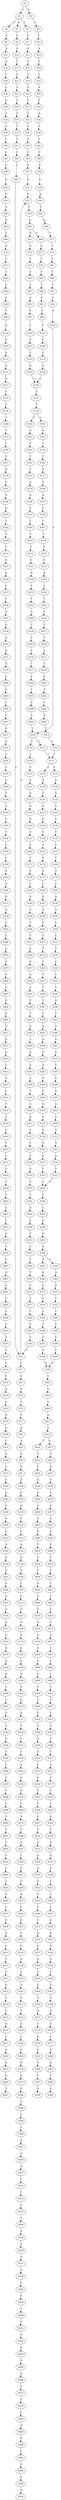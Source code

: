 strict digraph  {
	S0 -> S1 [ label = T ];
	S0 -> S2 [ label = C ];
	S1 -> S3 [ label = T ];
	S1 -> S4 [ label = C ];
	S1 -> S5 [ label = A ];
	S2 -> S6 [ label = T ];
	S3 -> S7 [ label = G ];
	S4 -> S8 [ label = C ];
	S5 -> S9 [ label = G ];
	S6 -> S10 [ label = T ];
	S7 -> S11 [ label = G ];
	S8 -> S12 [ label = A ];
	S9 -> S13 [ label = G ];
	S10 -> S14 [ label = A ];
	S11 -> S15 [ label = T ];
	S12 -> S16 [ label = A ];
	S13 -> S17 [ label = T ];
	S14 -> S18 [ label = T ];
	S15 -> S19 [ label = C ];
	S16 -> S20 [ label = C ];
	S17 -> S21 [ label = G ];
	S18 -> S22 [ label = T ];
	S19 -> S23 [ label = C ];
	S20 -> S24 [ label = C ];
	S21 -> S25 [ label = T ];
	S22 -> S26 [ label = A ];
	S23 -> S27 [ label = T ];
	S24 -> S28 [ label = G ];
	S25 -> S29 [ label = T ];
	S26 -> S30 [ label = T ];
	S27 -> S31 [ label = C ];
	S28 -> S32 [ label = C ];
	S29 -> S33 [ label = C ];
	S30 -> S34 [ label = A ];
	S31 -> S35 [ label = T ];
	S32 -> S36 [ label = C ];
	S33 -> S37 [ label = T ];
	S34 -> S38 [ label = T ];
	S35 -> S39 [ label = T ];
	S36 -> S40 [ label = T ];
	S37 -> S41 [ label = T ];
	S38 -> S42 [ label = T ];
	S39 -> S43 [ label = C ];
	S40 -> S44 [ label = C ];
	S41 -> S45 [ label = C ];
	S42 -> S46 [ label = C ];
	S43 -> S47 [ label = C ];
	S44 -> S48 [ label = C ];
	S45 -> S49 [ label = C ];
	S46 -> S50 [ label = G ];
	S47 -> S51 [ label = G ];
	S48 -> S52 [ label = A ];
	S49 -> S53 [ label = G ];
	S50 -> S54 [ label = G ];
	S51 -> S55 [ label = G ];
	S52 -> S56 [ label = C ];
	S53 -> S57 [ label = C ];
	S53 -> S55 [ label = G ];
	S54 -> S58 [ label = A ];
	S55 -> S59 [ label = T ];
	S56 -> S60 [ label = A ];
	S57 -> S61 [ label = C ];
	S58 -> S62 [ label = T ];
	S59 -> S63 [ label = G ];
	S60 -> S64 [ label = A ];
	S61 -> S65 [ label = A ];
	S62 -> S66 [ label = G ];
	S63 -> S67 [ label = G ];
	S63 -> S68 [ label = T ];
	S64 -> S69 [ label = C ];
	S65 -> S70 [ label = A ];
	S66 -> S71 [ label = T ];
	S67 -> S72 [ label = C ];
	S68 -> S73 [ label = C ];
	S69 -> S74 [ label = A ];
	S70 -> S75 [ label = C ];
	S71 -> S76 [ label = T ];
	S72 -> S77 [ label = T ];
	S73 -> S78 [ label = T ];
	S74 -> S79 [ label = C ];
	S75 -> S80 [ label = A ];
	S76 -> S81 [ label = T ];
	S77 -> S82 [ label = C ];
	S78 -> S83 [ label = T ];
	S79 -> S84 [ label = T ];
	S80 -> S85 [ label = A ];
	S81 -> S86 [ label = C ];
	S82 -> S87 [ label = T ];
	S83 -> S88 [ label = T ];
	S84 -> S89 [ label = T ];
	S85 -> S90 [ label = A ];
	S86 -> S91 [ label = T ];
	S87 -> S92 [ label = C ];
	S88 -> S93 [ label = C ];
	S89 -> S94 [ label = A ];
	S90 -> S95 [ label = G ];
	S91 -> S96 [ label = C ];
	S92 -> S97 [ label = C ];
	S93 -> S98 [ label = C ];
	S94 -> S99 [ label = T ];
	S95 -> S100 [ label = A ];
	S96 -> S101 [ label = G ];
	S97 -> S102 [ label = T ];
	S98 -> S103 [ label = T ];
	S99 -> S104 [ label = A ];
	S100 -> S105 [ label = G ];
	S101 -> S106 [ label = T ];
	S102 -> S107 [ label = C ];
	S103 -> S108 [ label = C ];
	S104 -> S109 [ label = A ];
	S105 -> S110 [ label = G ];
	S106 -> S111 [ label = T ];
	S106 -> S112 [ label = C ];
	S107 -> S113 [ label = C ];
	S108 -> S114 [ label = C ];
	S109 -> S115 [ label = A ];
	S110 -> S116 [ label = T ];
	S111 -> S117 [ label = T ];
	S112 -> S118 [ label = T ];
	S113 -> S119 [ label = G ];
	S114 -> S120 [ label = G ];
	S115 -> S121 [ label = G ];
	S116 -> S122 [ label = C ];
	S117 -> S123 [ label = A ];
	S117 -> S124 [ label = G ];
	S118 -> S125 [ label = C ];
	S119 -> S126 [ label = G ];
	S120 -> S126 [ label = G ];
	S121 -> S127 [ label = A ];
	S122 -> S128 [ label = A ];
	S123 -> S129 [ label = A ];
	S124 -> S130 [ label = A ];
	S125 -> S131 [ label = T ];
	S126 -> S132 [ label = G ];
	S127 -> S133 [ label = C ];
	S128 -> S134 [ label = G ];
	S129 -> S135 [ label = G ];
	S130 -> S136 [ label = G ];
	S131 -> S137 [ label = G ];
	S132 -> S138 [ label = T ];
	S133 -> S139 [ label = T ];
	S134 -> S140 [ label = A ];
	S135 -> S141 [ label = G ];
	S136 -> S142 [ label = G ];
	S137 -> S143 [ label = G ];
	S138 -> S144 [ label = G ];
	S138 -> S145 [ label = A ];
	S139 -> S146 [ label = T ];
	S140 -> S147 [ label = C ];
	S141 -> S148 [ label = G ];
	S142 -> S149 [ label = G ];
	S143 -> S150 [ label = G ];
	S144 -> S151 [ label = G ];
	S145 -> S152 [ label = A ];
	S146 -> S153 [ label = T ];
	S147 -> S154 [ label = C ];
	S148 -> S155 [ label = T ];
	S149 -> S156 [ label = T ];
	S150 -> S157 [ label = T ];
	S151 -> S158 [ label = C ];
	S152 -> S159 [ label = T ];
	S153 -> S160 [ label = T ];
	S154 -> S161 [ label = G ];
	S155 -> S162 [ label = C ];
	S156 -> S163 [ label = T ];
	S157 -> S164 [ label = T ];
	S158 -> S165 [ label = T ];
	S159 -> S166 [ label = T ];
	S160 -> S167 [ label = G ];
	S161 -> S168 [ label = G ];
	S162 -> S169 [ label = T ];
	S163 -> S170 [ label = T ];
	S164 -> S171 [ label = T ];
	S165 -> S172 [ label = T ];
	S166 -> S173 [ label = T ];
	S167 -> S174 [ label = G ];
	S168 -> S175 [ label = A ];
	S169 -> S176 [ label = A ];
	S170 -> S177 [ label = A ];
	S171 -> S178 [ label = C ];
	S172 -> S179 [ label = G ];
	S173 -> S180 [ label = T ];
	S174 -> S181 [ label = T ];
	S175 -> S182 [ label = C ];
	S176 -> S183 [ label = C ];
	S177 -> S184 [ label = C ];
	S178 -> S185 [ label = C ];
	S179 -> S186 [ label = A ];
	S180 -> S187 [ label = A ];
	S181 -> S188 [ label = G ];
	S182 -> S189 [ label = A ];
	S183 -> S190 [ label = A ];
	S184 -> S191 [ label = G ];
	S185 -> S192 [ label = A ];
	S186 -> S193 [ label = C ];
	S187 -> S194 [ label = C ];
	S188 -> S195 [ label = G ];
	S189 -> S196 [ label = A ];
	S190 -> S197 [ label = A ];
	S191 -> S198 [ label = A ];
	S192 -> S199 [ label = T ];
	S193 -> S200 [ label = T ];
	S194 -> S201 [ label = T ];
	S195 -> S202 [ label = T ];
	S196 -> S203 [ label = T ];
	S197 -> S204 [ label = C ];
	S198 -> S205 [ label = C ];
	S199 -> S206 [ label = T ];
	S200 -> S207 [ label = T ];
	S201 -> S208 [ label = C ];
	S202 -> S209 [ label = T ];
	S203 -> S210 [ label = G ];
	S204 -> S211 [ label = C ];
	S205 -> S212 [ label = C ];
	S206 -> S213 [ label = T ];
	S207 -> S214 [ label = T ];
	S208 -> S215 [ label = T ];
	S209 -> S216 [ label = C ];
	S210 -> S217 [ label = A ];
	S211 -> S218 [ label = T ];
	S212 -> S219 [ label = T ];
	S213 -> S220 [ label = C ];
	S214 -> S221 [ label = C ];
	S215 -> S222 [ label = C ];
	S216 -> S223 [ label = G ];
	S217 -> S224 [ label = C ];
	S218 -> S225 [ label = C ];
	S219 -> S226 [ label = C ];
	S220 -> S227 [ label = G ];
	S221 -> S228 [ label = G ];
	S222 -> S229 [ label = G ];
	S223 -> S230 [ label = A ];
	S224 -> S231 [ label = C ];
	S225 -> S232 [ label = C ];
	S226 -> S233 [ label = T ];
	S227 -> S234 [ label = G ];
	S228 -> S235 [ label = T ];
	S229 -> S236 [ label = G ];
	S230 -> S237 [ label = C ];
	S231 -> S238 [ label = T ];
	S232 -> S239 [ label = T ];
	S233 -> S240 [ label = T ];
	S234 -> S241 [ label = A ];
	S235 -> S242 [ label = T ];
	S236 -> S243 [ label = T ];
	S237 -> S244 [ label = C ];
	S238 -> S245 [ label = A ];
	S239 -> S246 [ label = G ];
	S240 -> S247 [ label = T ];
	S241 -> S248 [ label = T ];
	S242 -> S249 [ label = G ];
	S243 -> S250 [ label = G ];
	S244 -> S251 [ label = A ];
	S245 -> S252 [ label = C ];
	S246 -> S253 [ label = C ];
	S247 -> S254 [ label = C ];
	S248 -> S255 [ label = T ];
	S249 -> S256 [ label = T ];
	S250 -> S257 [ label = T ];
	S251 -> S258 [ label = G ];
	S252 -> S259 [ label = A ];
	S253 -> S260 [ label = A ];
	S254 -> S261 [ label = A ];
	S255 -> S262 [ label = A ];
	S256 -> S263 [ label = T ];
	S257 -> S264 [ label = T ];
	S258 -> S265 [ label = G ];
	S259 -> S266 [ label = C ];
	S260 -> S267 [ label = G ];
	S261 -> S268 [ label = G ];
	S262 -> S269 [ label = T ];
	S263 -> S270 [ label = T ];
	S264 -> S271 [ label = A ];
	S265 -> S272 [ label = G ];
	S266 -> S273 [ label = A ];
	S267 -> S274 [ label = G ];
	S268 -> S275 [ label = G ];
	S269 -> S276 [ label = G ];
	S270 -> S277 [ label = T ];
	S271 -> S278 [ label = T ];
	S272 -> S279 [ label = T ];
	S273 -> S280 [ label = T ];
	S274 -> S281 [ label = T ];
	S275 -> S282 [ label = A ];
	S276 -> S283 [ label = A ];
	S277 -> S284 [ label = C ];
	S278 -> S285 [ label = C ];
	S279 -> S286 [ label = C ];
	S280 -> S287 [ label = G ];
	S281 -> S288 [ label = G ];
	S282 -> S289 [ label = A ];
	S283 -> S290 [ label = T ];
	S284 -> S291 [ label = T ];
	S285 -> S292 [ label = T ];
	S286 -> S293 [ label = G ];
	S287 -> S294 [ label = T ];
	S288 -> S295 [ label = G ];
	S289 -> S296 [ label = G ];
	S290 -> S297 [ label = T ];
	S291 -> S298 [ label = C ];
	S292 -> S299 [ label = C ];
	S293 -> S300 [ label = C ];
	S294 -> S301 [ label = T ];
	S295 -> S302 [ label = G ];
	S296 -> S303 [ label = G ];
	S297 -> S304 [ label = T ];
	S298 -> S305 [ label = G ];
	S299 -> S306 [ label = G ];
	S300 -> S307 [ label = C ];
	S301 -> S308 [ label = C ];
	S302 -> S309 [ label = T ];
	S303 -> S310 [ label = T ];
	S304 -> S311 [ label = G ];
	S305 -> S106 [ label = T ];
	S306 -> S312 [ label = T ];
	S307 -> S313 [ label = A ];
	S308 -> S314 [ label = A ];
	S309 -> S315 [ label = A ];
	S310 -> S316 [ label = A ];
	S311 -> S317 [ label = T ];
	S312 -> S318 [ label = T ];
	S313 -> S319 [ label = C ];
	S314 -> S320 [ label = G ];
	S315 -> S321 [ label = G ];
	S316 -> S322 [ label = G ];
	S317 -> S323 [ label = T ];
	S318 -> S117 [ label = T ];
	S319 -> S324 [ label = T ];
	S320 -> S325 [ label = G ];
	S321 -> S326 [ label = G ];
	S322 -> S327 [ label = G ];
	S323 -> S328 [ label = C ];
	S324 -> S329 [ label = C ];
	S325 -> S330 [ label = T ];
	S326 -> S331 [ label = T ];
	S327 -> S332 [ label = T ];
	S328 -> S333 [ label = A ];
	S329 -> S334 [ label = C ];
	S330 -> S335 [ label = G ];
	S331 -> S336 [ label = C ];
	S332 -> S336 [ label = C ];
	S333 -> S337 [ label = T ];
	S334 -> S338 [ label = T ];
	S335 -> S339 [ label = A ];
	S336 -> S340 [ label = C ];
	S337 -> S341 [ label = T ];
	S338 -> S342 [ label = C ];
	S339 -> S343 [ label = T ];
	S340 -> S344 [ label = C ];
	S341 -> S345 [ label = A ];
	S342 -> S346 [ label = G ];
	S343 -> S347 [ label = A ];
	S344 -> S348 [ label = G ];
	S345 -> S349 [ label = C ];
	S346 -> S350 [ label = T ];
	S347 -> S351 [ label = C ];
	S348 -> S352 [ label = A ];
	S349 -> S353 [ label = T ];
	S350 -> S354 [ label = C ];
	S351 -> S355 [ label = T ];
	S352 -> S356 [ label = A ];
	S353 -> S357 [ label = T ];
	S354 -> S358 [ label = C ];
	S355 -> S359 [ label = A ];
	S356 -> S360 [ label = G ];
	S356 -> S361 [ label = A ];
	S357 -> S362 [ label = T ];
	S358 -> S363 [ label = A ];
	S359 -> S364 [ label = C ];
	S360 -> S365 [ label = A ];
	S361 -> S366 [ label = A ];
	S362 -> S367 [ label = T ];
	S363 -> S368 [ label = A ];
	S364 -> S369 [ label = C ];
	S365 -> S370 [ label = A ];
	S366 -> S371 [ label = A ];
	S367 -> S372 [ label = C ];
	S368 -> S373 [ label = G ];
	S369 -> S374 [ label = G ];
	S370 -> S375 [ label = C ];
	S371 -> S376 [ label = C ];
	S372 -> S377 [ label = T ];
	S373 -> S378 [ label = G ];
	S374 -> S379 [ label = G ];
	S375 -> S380 [ label = C ];
	S376 -> S381 [ label = C ];
	S377 -> S382 [ label = T ];
	S378 -> S383 [ label = C ];
	S379 -> S384 [ label = G ];
	S380 -> S385 [ label = T ];
	S381 -> S386 [ label = T ];
	S382 -> S387 [ label = C ];
	S383 -> S388 [ label = C ];
	S384 -> S389 [ label = T ];
	S385 -> S390 [ label = C ];
	S386 -> S391 [ label = C ];
	S387 -> S392 [ label = C ];
	S388 -> S393 [ label = G ];
	S389 -> S394 [ label = C ];
	S390 -> S395 [ label = T ];
	S391 -> S396 [ label = T ];
	S392 -> S53 [ label = G ];
	S393 -> S397 [ label = A ];
	S394 -> S398 [ label = C ];
	S395 -> S399 [ label = G ];
	S396 -> S399 [ label = G ];
	S397 -> S400 [ label = G ];
	S398 -> S401 [ label = A ];
	S399 -> S402 [ label = T ];
	S400 -> S403 [ label = A ];
	S401 -> S404 [ label = A ];
	S402 -> S405 [ label = G ];
	S403 -> S406 [ label = A ];
	S404 -> S407 [ label = A ];
	S405 -> S408 [ label = T ];
	S406 -> S409 [ label = G ];
	S407 -> S410 [ label = C ];
	S408 -> S411 [ label = A ];
	S409 -> S412 [ label = A ];
	S410 -> S413 [ label = T ];
	S411 -> S414 [ label = T ];
	S412 -> S415 [ label = A ];
	S413 -> S416 [ label = C ];
	S414 -> S417 [ label = G ];
	S414 -> S418 [ label = T ];
	S415 -> S419 [ label = G ];
	S416 -> S420 [ label = T ];
	S417 -> S421 [ label = T ];
	S418 -> S422 [ label = T ];
	S419 -> S423 [ label = T ];
	S420 -> S424 [ label = A ];
	S421 -> S425 [ label = A ];
	S422 -> S426 [ label = C ];
	S423 -> S427 [ label = A ];
	S424 -> S428 [ label = T ];
	S425 -> S429 [ label = G ];
	S426 -> S430 [ label = G ];
	S427 -> S431 [ label = C ];
	S428 -> S432 [ label = A ];
	S429 -> S433 [ label = G ];
	S430 -> S434 [ label = A ];
	S431 -> S435 [ label = T ];
	S432 -> S436 [ label = A ];
	S433 -> S437 [ label = G ];
	S434 -> S438 [ label = G ];
	S435 -> S439 [ label = T ];
	S436 -> S440 [ label = C ];
	S437 -> S441 [ label = G ];
	S438 -> S442 [ label = G ];
	S439 -> S443 [ label = G ];
	S440 -> S444 [ label = G ];
	S441 -> S445 [ label = G ];
	S442 -> S446 [ label = G ];
	S443 -> S447 [ label = T ];
	S444 -> S448 [ label = T ];
	S445 -> S449 [ label = T ];
	S446 -> S450 [ label = T ];
	S447 -> S451 [ label = C ];
	S448 -> S452 [ label = C ];
	S449 -> S453 [ label = T ];
	S450 -> S454 [ label = C ];
	S451 -> S455 [ label = T ];
	S452 -> S456 [ label = A ];
	S453 -> S457 [ label = T ];
	S454 -> S458 [ label = T ];
	S455 -> S459 [ label = C ];
	S456 -> S460 [ label = A ];
	S457 -> S461 [ label = C ];
	S458 -> S462 [ label = G ];
	S459 -> S463 [ label = T ];
	S460 -> S464 [ label = A ];
	S461 -> S465 [ label = T ];
	S462 -> S466 [ label = T ];
	S463 -> S467 [ label = C ];
	S464 -> S468 [ label = A ];
	S465 -> S469 [ label = G ];
	S466 -> S470 [ label = G ];
	S467 -> S471 [ label = T ];
	S468 -> S472 [ label = C ];
	S469 -> S473 [ label = C ];
	S470 -> S474 [ label = A ];
	S471 -> S475 [ label = G ];
	S472 -> S476 [ label = T ];
	S473 -> S477 [ label = A ];
	S474 -> S478 [ label = A ];
	S475 -> S479 [ label = C ];
	S476 -> S480 [ label = C ];
	S477 -> S481 [ label = T ];
	S478 -> S482 [ label = T ];
	S479 -> S483 [ label = T ];
	S480 -> S484 [ label = A ];
	S481 -> S485 [ label = C ];
	S482 -> S486 [ label = C ];
	S483 -> S487 [ label = G ];
	S484 -> S488 [ label = C ];
	S485 -> S489 [ label = C ];
	S486 -> S490 [ label = C ];
	S487 -> S491 [ label = A ];
	S488 -> S492 [ label = C ];
	S489 -> S493 [ label = T ];
	S490 -> S494 [ label = T ];
	S491 -> S495 [ label = T ];
	S492 -> S496 [ label = G ];
	S493 -> S497 [ label = C ];
	S494 -> S498 [ label = T ];
	S495 -> S499 [ label = C ];
	S496 -> S500 [ label = T ];
	S497 -> S501 [ label = C ];
	S498 -> S502 [ label = C ];
	S499 -> S503 [ label = C ];
	S500 -> S504 [ label = A ];
	S501 -> S505 [ label = T ];
	S502 -> S506 [ label = T ];
	S503 -> S507 [ label = T ];
	S505 -> S508 [ label = C ];
	S506 -> S509 [ label = A ];
	S507 -> S510 [ label = C ];
	S508 -> S511 [ label = T ];
	S509 -> S512 [ label = T ];
	S510 -> S513 [ label = C ];
	S511 -> S514 [ label = A ];
	S512 -> S515 [ label = C ];
	S513 -> S516 [ label = C ];
	S514 -> S517 [ label = C ];
	S515 -> S518 [ label = A ];
	S516 -> S519 [ label = A ];
	S517 -> S520 [ label = C ];
	S518 -> S521 [ label = C ];
	S519 -> S522 [ label = G ];
	S520 -> S523 [ label = C ];
	S521 -> S524 [ label = C ];
	S522 -> S525 [ label = G ];
	S523 -> S526 [ label = A ];
	S524 -> S527 [ label = G ];
	S525 -> S528 [ label = G ];
	S526 -> S529 [ label = C ];
	S527 -> S530 [ label = C ];
	S528 -> S531 [ label = C ];
	S529 -> S532 [ label = G ];
	S530 -> S533 [ label = G ];
	S531 -> S534 [ label = A ];
	S532 -> S535 [ label = G ];
	S533 -> S536 [ label = G ];
	S534 -> S537 [ label = T ];
	S535 -> S538 [ label = G ];
	S536 -> S539 [ label = A ];
	S537 -> S540 [ label = C ];
	S538 -> S541 [ label = C ];
	S539 -> S542 [ label = C ];
	S540 -> S543 [ label = G ];
	S541 -> S544 [ label = T ];
	S542 -> S545 [ label = T ];
	S543 -> S546 [ label = T ];
	S544 -> S547 [ label = C ];
	S545 -> S548 [ label = T ];
	S546 -> S549 [ label = G ];
	S547 -> S550 [ label = A ];
	S548 -> S551 [ label = C ];
	S549 -> S552 [ label = G ];
	S550 -> S553 [ label = A ];
	S551 -> S554 [ label = A ];
	S552 -> S555 [ label = A ];
	S553 -> S556 [ label = G ];
	S554 -> S557 [ label = G ];
	S555 -> S558 [ label = G ];
	S556 -> S559 [ label = G ];
	S557 -> S560 [ label = G ];
	S558 -> S561 [ label = C ];
	S559 -> S562 [ label = T ];
	S560 -> S563 [ label = T ];
	S561 -> S564 [ label = G ];
	S562 -> S565 [ label = C ];
	S563 -> S566 [ label = C ];
	S564 -> S567 [ label = A ];
	S565 -> S568 [ label = T ];
	S566 -> S569 [ label = T ];
	S567 -> S570 [ label = G ];
	S568 -> S571 [ label = G ];
	S569 -> S572 [ label = A ];
	S570 -> S573 [ label = A ];
	S571 -> S574 [ label = G ];
	S572 -> S575 [ label = C ];
	S573 -> S576 [ label = G ];
	S574 -> S577 [ label = C ];
	S575 -> S578 [ label = G ];
	S576 -> S579 [ label = A ];
	S577 -> S580 [ label = G ];
	S578 -> S581 [ label = G ];
	S579 -> S582 [ label = A ];
	S580 -> S583 [ label = G ];
	S581 -> S584 [ label = G ];
	S582 -> S585 [ label = A ];
	S583 -> S586 [ label = T ];
	S584 -> S587 [ label = T ];
	S585 -> S588 [ label = C ];
	S586 -> S589 [ label = A ];
	S587 -> S590 [ label = A ];
	S588 -> S591 [ label = T ];
	S591 -> S592 [ label = G ];
	S592 -> S593 [ label = T ];
	S593 -> S594 [ label = C ];
	S594 -> S595 [ label = C ];
	S595 -> S596 [ label = T ];
	S596 -> S597 [ label = T ];
	S597 -> S598 [ label = C ];
	S598 -> S599 [ label = T ];
	S599 -> S600 [ label = T ];
	S600 -> S601 [ label = C ];
	S601 -> S602 [ label = T ];
	S602 -> S603 [ label = C ];
	S603 -> S604 [ label = T ];
	S604 -> S605 [ label = T ];
	S605 -> S606 [ label = G ];
	S606 -> S607 [ label = G ];
	S607 -> S608 [ label = C ];
	S608 -> S609 [ label = A ];
	S609 -> S610 [ label = G ];
	S610 -> S611 [ label = T ];
	S611 -> S612 [ label = C ];
	S612 -> S613 [ label = G ];
	S613 -> S614 [ label = T ];
	S614 -> S615 [ label = C ];
	S615 -> S616 [ label = A ];
	S616 -> S617 [ label = C ];
	S617 -> S618 [ label = A ];
	S618 -> S619 [ label = G ];
	S619 -> S620 [ label = G ];
	S620 -> S621 [ label = T ];
}
